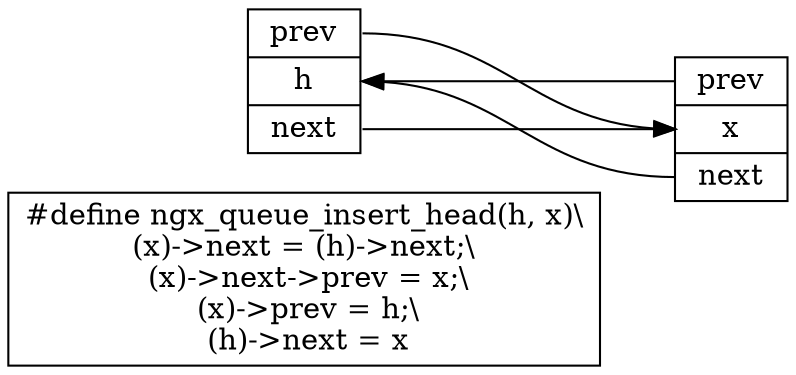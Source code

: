 digraph ngx_queue_insert_head {
	rankdir=LR;
	node [shape=record];
	"#define ngx_queue_insert_head(h, x)\\\n(x)->next = (h)->next;\\\n (x)->next->prev = x;\\\n (x)->prev = h;\\\n (h)->next = x"
	h [label="<prev> prev | <nd> h | <next> next"];
	x [label="<prev> prev | <nd> x | <next> next"];
	x:next -> h:nd;
	h:prev -> x:nd;
	x:prev -> h:nd;
	h:next -> x:nd;
}